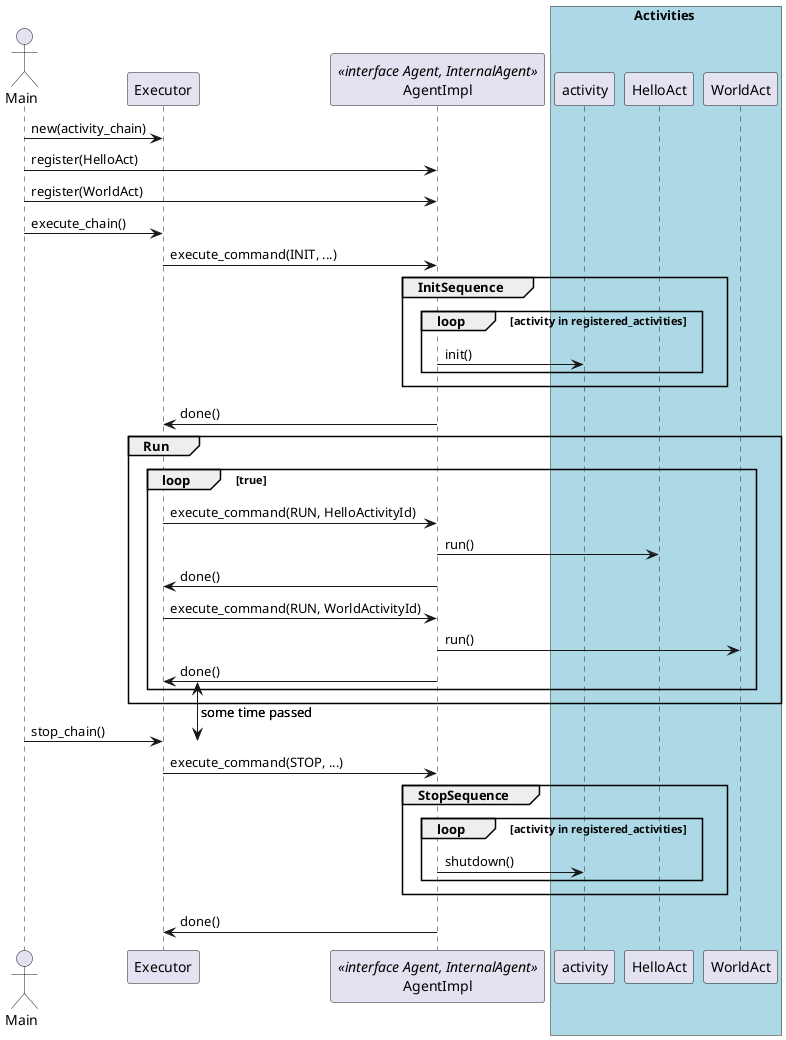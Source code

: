 @startuml
!pragma teoz true

actor Main
participant Executor
participant AgentImpl <<interface Agent, InternalAgent>>

box Activities #LightBlue

participant activity
participant HelloAct
participant WorldAct

end box


Main -> Executor : new(activity_chain)
Main -> AgentImpl : register(HelloAct)
Main -> AgentImpl : register(WorldAct)

Main -> Executor: execute_chain()
Executor -> AgentImpl: execute_command(INIT, ...)

group InitSequence
    loop activity in registered_activities
        AgentImpl -> activity: init()
    end
end

AgentImpl -> Executor: done()

group Run
    loop true
        Executor -> AgentImpl: execute_command(RUN, HelloActivityId)
        AgentImpl -> HelloAct: run()
        AgentImpl -> Executor: done()

        Executor -> AgentImpl: execute_command(RUN, WorldActivityId)
        AgentImpl -> WorldAct: run()
        {start} AgentImpl -> Executor: done()
    end
end

{end} Main -> Executor : stop_chain()
{start} <-> {end} : some time passed

Executor -> AgentImpl: execute_command(STOP, ...)

group StopSequence
    loop activity in registered_activities
        AgentImpl -> activity: shutdown()
    end
end

AgentImpl -> Executor: done()



@enduml

